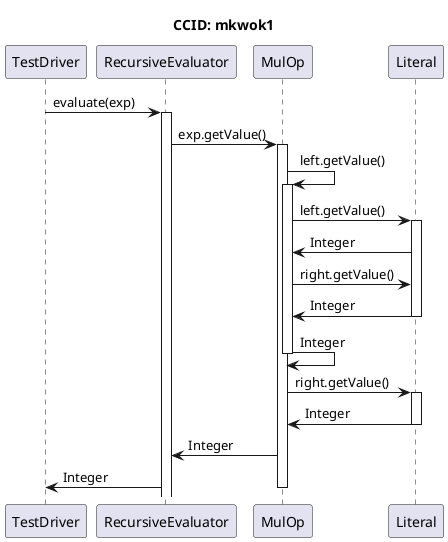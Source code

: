 @startuml Question 1

title CCID: mkwok1

participant TestDriver
TestDriver -> RecursiveEvaluator : evaluate(exp)
activate RecursiveEvaluator

RecursiveEvaluator -> MulOp : exp.getValue()
activate MulOp

MulOp -> MulOp : left.getValue()
activate MulOp

MulOp -> Literal : left.getValue()
activate Literal
Literal -> MulOp : Integer

MulOp -> Literal : right.getValue()
Literal -> MulOp : Integer
deactivate Literal

MulOp -> MulOp : Integer
deactivate MulOp

MulOp -> Literal : right.getValue()
activate Literal
Literal -> MulOp : Integer
deactivate Literal

MulOp -> RecursiveEvaluator : Integer
RecursiveEvaluator -> TestDriver : Integer
deactivate MulOp

@enduml